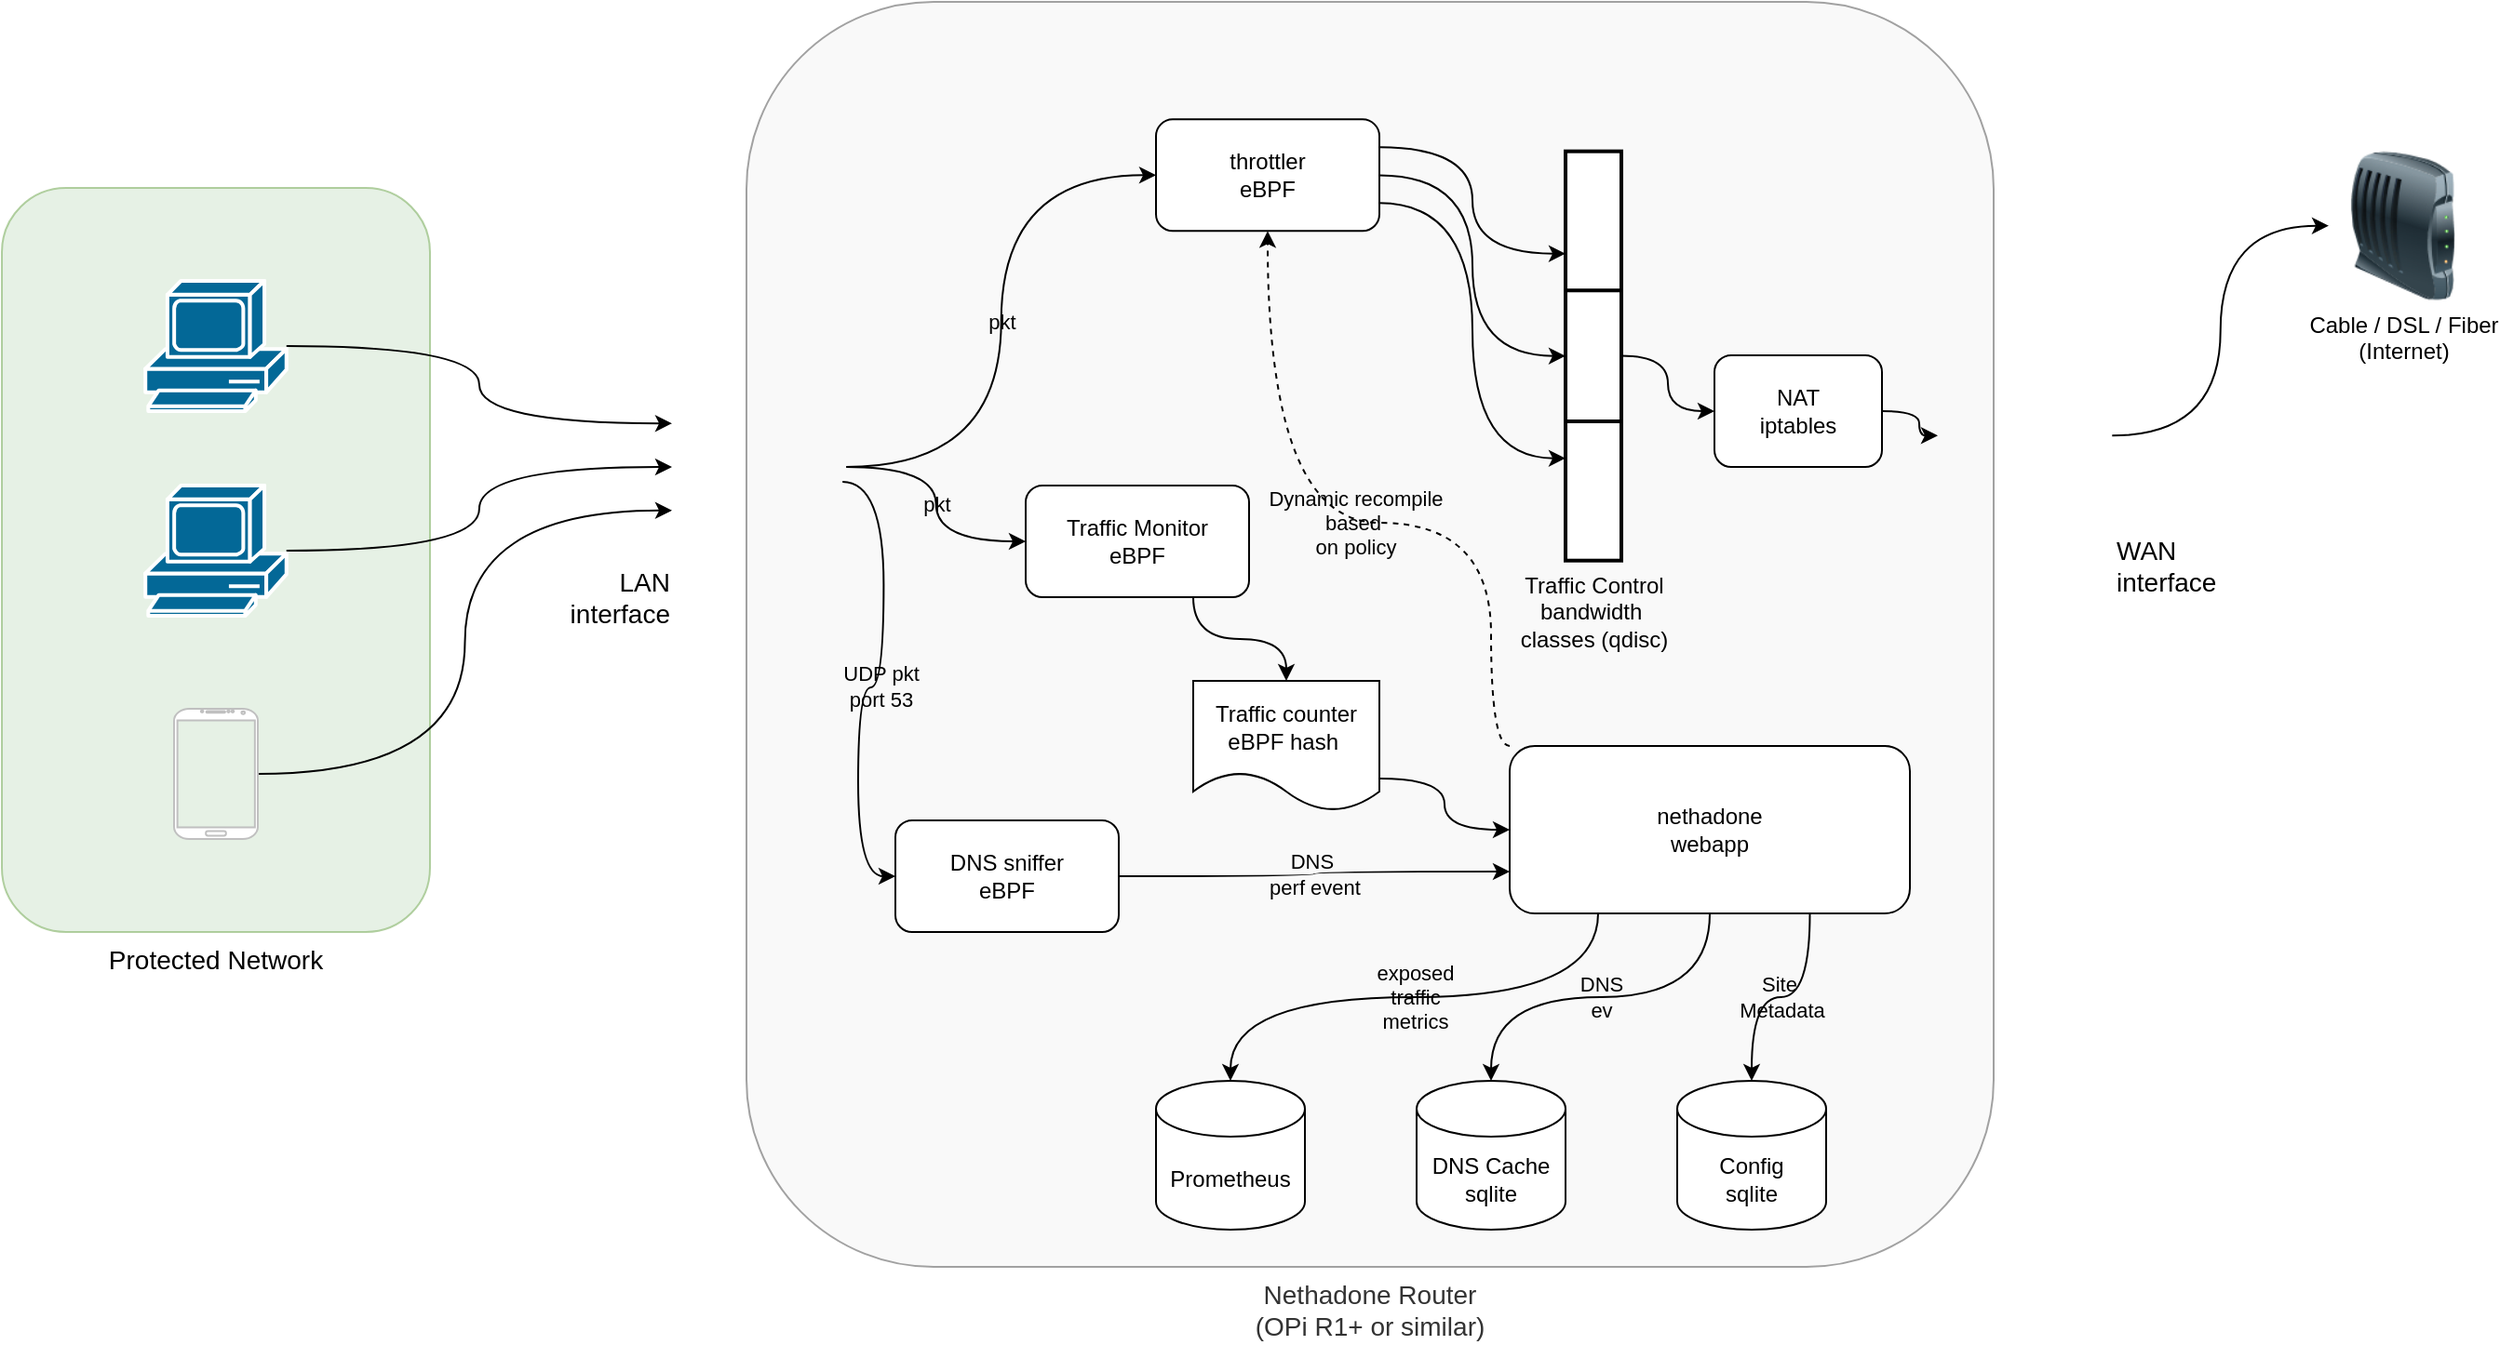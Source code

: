 <mxfile version="24.6.1" type="device">
  <diagram id="6a731a19-8d31-9384-78a2-239565b7b9f0" name="Page-1">
    <mxGraphModel dx="1562" dy="909" grid="1" gridSize="10" guides="1" tooltips="1" connect="1" arrows="1" fold="1" page="1" pageScale="1" pageWidth="827" pageHeight="1169" background="none" math="0" shadow="0">
      <root>
        <mxCell id="0" />
        <mxCell id="1" parent="0" />
        <mxCell id="45YJZnMZVB5ezPjOIeuI-2110" value="&lt;div style=&quot;font-size: 18px;&quot;&gt;&lt;div style=&quot;text-wrap: nowrap; font-size: 14px;&quot;&gt;&lt;div&gt;Nethadone Router&lt;/div&gt;&lt;div&gt;(OPi R1+ or similar)&lt;/div&gt;&lt;/div&gt;&lt;/div&gt;" style="rounded=1;whiteSpace=wrap;html=1;strokeColor=#666666;fillColor=#f5f5f5;fontSize=18;align=center;opacity=60;labelPosition=center;verticalLabelPosition=bottom;verticalAlign=top;fontColor=#333333;labelBackgroundColor=none;" vertex="1" parent="1">
          <mxGeometry x="480" y="150" width="670" height="680" as="geometry" />
        </mxCell>
        <mxCell id="FAB3joIO5wq1E08m3I34-2163" value="Cable / DSL / Fiber&lt;div&gt;(Internet)&lt;/div&gt;" style="image;html=1;image=img/lib/clip_art/networking/Modem_128x128.png;labelBackgroundColor=none;" parent="1" vertex="1">
          <mxGeometry x="1330" y="230.34" width="80" height="80" as="geometry" />
        </mxCell>
        <mxCell id="45YJZnMZVB5ezPjOIeuI-2133" value="pkt" style="edgeStyle=orthogonalEdgeStyle;rounded=0;orthogonalLoop=1;jettySize=auto;html=1;curved=1;entryX=0;entryY=0.5;entryDx=0;entryDy=0;labelBackgroundColor=none;" edge="1" parent="1" source="kAfsiHfk6KGrJ5GCvc58-2265" target="45YJZnMZVB5ezPjOIeuI-2119">
          <mxGeometry relative="1" as="geometry" />
        </mxCell>
        <mxCell id="45YJZnMZVB5ezPjOIeuI-2134" value="pkt" style="edgeStyle=orthogonalEdgeStyle;rounded=0;orthogonalLoop=1;jettySize=auto;html=1;curved=1;labelBackgroundColor=none;" edge="1" parent="1" source="kAfsiHfk6KGrJ5GCvc58-2265" target="45YJZnMZVB5ezPjOIeuI-2127">
          <mxGeometry relative="1" as="geometry" />
        </mxCell>
        <mxCell id="kAfsiHfk6KGrJ5GCvc58-2265" value="&lt;div style=&quot;font-size: 14px;&quot;&gt;LAN&lt;/div&gt;&lt;div style=&quot;font-size: 14px;&quot;&gt;interface&lt;/div&gt;" style="shape=image;html=1;verticalAlign=top;verticalLabelPosition=bottom;labelBackgroundColor=none;imageAspect=0;aspect=fixed;image=https://cdn2.iconfinder.com/data/icons/crystalproject/128x128/apps/hardware.png;labelPosition=left;align=right;" parent="1" vertex="1">
          <mxGeometry x="440" y="353.17" width="93.66" height="93.66" as="geometry" />
        </mxCell>
        <mxCell id="2092" value="&lt;div style=&quot;font-size: 18px;&quot;&gt;&lt;div style=&quot;text-wrap: nowrap; font-size: 14px;&quot;&gt;Protected Network&lt;/div&gt;&lt;/div&gt;" style="rounded=1;whiteSpace=wrap;html=1;strokeColor=#82b366;fillColor=#d5e8d4;fontSize=18;align=center;opacity=60;labelPosition=center;verticalLabelPosition=bottom;verticalAlign=top;" parent="1" vertex="1">
          <mxGeometry x="80" y="250" width="230" height="400" as="geometry" />
        </mxCell>
        <mxCell id="45YJZnMZVB5ezPjOIeuI-2116" style="edgeStyle=orthogonalEdgeStyle;rounded=0;orthogonalLoop=1;jettySize=auto;html=1;elbow=vertical;curved=1;entryX=0;entryY=0.25;entryDx=0;entryDy=0;endArrow=classic;endFill=1;" edge="1" parent="1" source="kAfsiHfk6KGrJ5GCvc58-2268" target="kAfsiHfk6KGrJ5GCvc58-2265">
          <mxGeometry relative="1" as="geometry" />
        </mxCell>
        <mxCell id="kAfsiHfk6KGrJ5GCvc58-2268" value="" style="shape=mxgraph.cisco.computers_and_peripherals.pc;sketch=0;html=1;pointerEvents=1;dashed=0;fillColor=#036897;strokeColor=#ffffff;strokeWidth=2;verticalLabelPosition=bottom;verticalAlign=top;align=center;outlineConnect=0;" parent="1" vertex="1">
          <mxGeometry x="157.113" y="300" width="75.771" height="70" as="geometry" />
        </mxCell>
        <mxCell id="45YJZnMZVB5ezPjOIeuI-2115" style="edgeStyle=orthogonalEdgeStyle;rounded=0;orthogonalLoop=1;jettySize=auto;html=1;entryX=0;entryY=0.5;entryDx=0;entryDy=0;elbow=vertical;curved=1;endArrow=classic;endFill=1;" edge="1" parent="1" source="kAfsiHfk6KGrJ5GCvc58-2269" target="kAfsiHfk6KGrJ5GCvc58-2265">
          <mxGeometry relative="1" as="geometry" />
        </mxCell>
        <mxCell id="kAfsiHfk6KGrJ5GCvc58-2269" value="" style="shape=mxgraph.cisco.computers_and_peripherals.pc;sketch=0;html=1;pointerEvents=1;dashed=0;fillColor=#036897;strokeColor=#ffffff;strokeWidth=2;verticalLabelPosition=bottom;verticalAlign=top;align=center;outlineConnect=0;" parent="1" vertex="1">
          <mxGeometry x="157.116" y="410" width="75.771" height="70" as="geometry" />
        </mxCell>
        <mxCell id="45YJZnMZVB5ezPjOIeuI-2114" style="edgeStyle=orthogonalEdgeStyle;rounded=0;orthogonalLoop=1;jettySize=auto;html=1;elbow=vertical;curved=1;entryX=0;entryY=0.75;entryDx=0;entryDy=0;endArrow=classic;endFill=1;" edge="1" parent="1" source="FAB3joIO5wq1E08m3I34-2170" target="kAfsiHfk6KGrJ5GCvc58-2265">
          <mxGeometry relative="1" as="geometry" />
        </mxCell>
        <mxCell id="FAB3joIO5wq1E08m3I34-2170" value="" style="verticalLabelPosition=bottom;verticalAlign=top;html=1;shadow=0;dashed=0;strokeWidth=1;shape=mxgraph.android.phone2;strokeColor=#c0c0c0;" parent="1" vertex="1">
          <mxGeometry x="172.5" y="530" width="45" height="70" as="geometry" />
        </mxCell>
        <mxCell id="45YJZnMZVB5ezPjOIeuI-2113" style="edgeStyle=orthogonalEdgeStyle;rounded=0;orthogonalLoop=1;jettySize=auto;html=1;entryX=0;entryY=0.5;entryDx=0;entryDy=0;endArrow=classic;endFill=1;curved=1;" edge="1" parent="1" source="45YJZnMZVB5ezPjOIeuI-2111" target="FAB3joIO5wq1E08m3I34-2163">
          <mxGeometry relative="1" as="geometry" />
        </mxCell>
        <mxCell id="45YJZnMZVB5ezPjOIeuI-2111" value="&lt;div style=&quot;font-size: 14px;&quot;&gt;WAN&lt;/div&gt;&lt;div style=&quot;font-size: 14px;&quot;&gt;interface&lt;/div&gt;" style="shape=image;html=1;verticalAlign=top;verticalLabelPosition=bottom;labelBackgroundColor=none;imageAspect=0;aspect=fixed;image=https://cdn2.iconfinder.com/data/icons/crystalproject/128x128/apps/hardware.png;labelPosition=right;align=left;" vertex="1" parent="1">
          <mxGeometry x="1119.995" y="336.34" width="93.66" height="93.66" as="geometry" />
        </mxCell>
        <mxCell id="45YJZnMZVB5ezPjOIeuI-2118" value="Prometheus" style="shape=cylinder3;whiteSpace=wrap;html=1;boundedLbl=1;backgroundOutline=1;size=15;" vertex="1" parent="1">
          <mxGeometry x="700" y="730" width="80" height="80" as="geometry" />
        </mxCell>
        <mxCell id="45YJZnMZVB5ezPjOIeuI-2122" style="edgeStyle=orthogonalEdgeStyle;rounded=0;orthogonalLoop=1;jettySize=auto;html=1;entryX=0;entryY=0.5;entryDx=0;entryDy=0;curved=1;" edge="1" parent="1" source="45YJZnMZVB5ezPjOIeuI-2119" target="45YJZnMZVB5ezPjOIeuI-2120">
          <mxGeometry relative="1" as="geometry" />
        </mxCell>
        <mxCell id="45YJZnMZVB5ezPjOIeuI-2119" value="throttler&lt;div&gt;eBPF&lt;/div&gt;" style="rounded=1;whiteSpace=wrap;html=1;" vertex="1" parent="1">
          <mxGeometry x="700" y="213.17" width="120" height="60" as="geometry" />
        </mxCell>
        <mxCell id="45YJZnMZVB5ezPjOIeuI-2125" style="edgeStyle=orthogonalEdgeStyle;rounded=0;orthogonalLoop=1;jettySize=auto;html=1;curved=1;" edge="1" parent="1" source="45YJZnMZVB5ezPjOIeuI-2131" target="45YJZnMZVB5ezPjOIeuI-2111">
          <mxGeometry relative="1" as="geometry" />
        </mxCell>
        <mxCell id="45YJZnMZVB5ezPjOIeuI-2120" value="Traffic Control &lt;br&gt;bandwidth&amp;nbsp;&lt;div&gt;classes (qdisc)&lt;/div&gt;" style="strokeWidth=2;html=1;shape=mxgraph.lean_mapping.buffer_or_safety_stock;labelPosition=center;verticalLabelPosition=bottom;align=center;verticalAlign=top;" vertex="1" parent="1">
          <mxGeometry x="920" y="230.34" width="30" height="220" as="geometry" />
        </mxCell>
        <mxCell id="45YJZnMZVB5ezPjOIeuI-2123" style="edgeStyle=orthogonalEdgeStyle;rounded=0;orthogonalLoop=1;jettySize=auto;html=1;entryX=0;entryY=0.25;entryDx=0;entryDy=0;exitX=1;exitY=0.25;exitDx=0;exitDy=0;curved=1;" edge="1" parent="1" source="45YJZnMZVB5ezPjOIeuI-2119" target="45YJZnMZVB5ezPjOIeuI-2120">
          <mxGeometry relative="1" as="geometry">
            <mxPoint x="750" y="410" as="sourcePoint" />
            <mxPoint x="890" y="465" as="targetPoint" />
          </mxGeometry>
        </mxCell>
        <mxCell id="45YJZnMZVB5ezPjOIeuI-2124" style="edgeStyle=orthogonalEdgeStyle;rounded=0;orthogonalLoop=1;jettySize=auto;html=1;entryX=0;entryY=0.75;entryDx=0;entryDy=0;exitX=1;exitY=0.75;exitDx=0;exitDy=0;curved=1;" edge="1" parent="1" source="45YJZnMZVB5ezPjOIeuI-2119" target="45YJZnMZVB5ezPjOIeuI-2120">
          <mxGeometry relative="1" as="geometry">
            <mxPoint x="760" y="420" as="sourcePoint" />
            <mxPoint x="900" y="475" as="targetPoint" />
          </mxGeometry>
        </mxCell>
        <mxCell id="45YJZnMZVB5ezPjOIeuI-2151" value="&lt;span style=&quot;&quot;&gt;DNS&amp;nbsp;&lt;/span&gt;&lt;div style=&quot;&quot;&gt;perf event&lt;/div&gt;" style="edgeStyle=orthogonalEdgeStyle;rounded=0;orthogonalLoop=1;jettySize=auto;html=1;exitX=1;exitY=0.5;exitDx=0;exitDy=0;entryX=0;entryY=0.75;entryDx=0;entryDy=0;labelBackgroundColor=none;curved=1;" edge="1" parent="1" source="45YJZnMZVB5ezPjOIeuI-2126" target="45YJZnMZVB5ezPjOIeuI-2139">
          <mxGeometry relative="1" as="geometry" />
        </mxCell>
        <mxCell id="45YJZnMZVB5ezPjOIeuI-2126" value="DNS sniffer&lt;div&gt;eBPF&lt;/div&gt;" style="rounded=1;whiteSpace=wrap;html=1;" vertex="1" parent="1">
          <mxGeometry x="560" y="590" width="120" height="60" as="geometry" />
        </mxCell>
        <mxCell id="45YJZnMZVB5ezPjOIeuI-2146" style="edgeStyle=orthogonalEdgeStyle;rounded=0;orthogonalLoop=1;jettySize=auto;html=1;exitX=0.75;exitY=1;exitDx=0;exitDy=0;entryX=0.5;entryY=0;entryDx=0;entryDy=0;curved=1;" edge="1" parent="1" source="45YJZnMZVB5ezPjOIeuI-2127" target="45YJZnMZVB5ezPjOIeuI-2145">
          <mxGeometry relative="1" as="geometry" />
        </mxCell>
        <mxCell id="45YJZnMZVB5ezPjOIeuI-2127" value="Traffic Monitor&lt;div&gt;eBPF&lt;/div&gt;" style="rounded=1;whiteSpace=wrap;html=1;" vertex="1" parent="1">
          <mxGeometry x="630" y="410" width="120" height="60" as="geometry" />
        </mxCell>
        <mxCell id="45YJZnMZVB5ezPjOIeuI-2129" value="DNS Cache&lt;div&gt;sqlite&lt;/div&gt;" style="shape=cylinder3;whiteSpace=wrap;html=1;boundedLbl=1;backgroundOutline=1;size=15;" vertex="1" parent="1">
          <mxGeometry x="840" y="730" width="80" height="80" as="geometry" />
        </mxCell>
        <mxCell id="45YJZnMZVB5ezPjOIeuI-2130" value="Config&lt;div&gt;sqlite&lt;/div&gt;" style="shape=cylinder3;whiteSpace=wrap;html=1;boundedLbl=1;backgroundOutline=1;size=15;" vertex="1" parent="1">
          <mxGeometry x="980" y="730" width="80" height="80" as="geometry" />
        </mxCell>
        <mxCell id="45YJZnMZVB5ezPjOIeuI-2132" value="" style="edgeStyle=orthogonalEdgeStyle;rounded=0;orthogonalLoop=1;jettySize=auto;html=1;curved=1;" edge="1" parent="1" source="45YJZnMZVB5ezPjOIeuI-2120" target="45YJZnMZVB5ezPjOIeuI-2131">
          <mxGeometry relative="1" as="geometry">
            <mxPoint x="940" y="383" as="sourcePoint" />
            <mxPoint x="1100" y="383" as="targetPoint" />
          </mxGeometry>
        </mxCell>
        <mxCell id="45YJZnMZVB5ezPjOIeuI-2131" value="NAT&lt;div&gt;iptables&lt;/div&gt;" style="rounded=1;whiteSpace=wrap;html=1;" vertex="1" parent="1">
          <mxGeometry x="1000" y="340" width="90" height="60" as="geometry" />
        </mxCell>
        <mxCell id="45YJZnMZVB5ezPjOIeuI-2135" value="&lt;div&gt;UDP pkt&lt;/div&gt;&lt;div&gt;port 53&lt;/div&gt;" style="edgeStyle=orthogonalEdgeStyle;rounded=0;orthogonalLoop=1;jettySize=auto;html=1;curved=1;entryX=0;entryY=0.5;entryDx=0;entryDy=0;labelBackgroundColor=none;exitX=0.978;exitY=0.585;exitDx=0;exitDy=0;exitPerimeter=0;" edge="1" parent="1" source="kAfsiHfk6KGrJ5GCvc58-2265" target="45YJZnMZVB5ezPjOIeuI-2126">
          <mxGeometry relative="1" as="geometry">
            <mxPoint x="544" y="410" as="sourcePoint" />
            <mxPoint x="730" y="293" as="targetPoint" />
          </mxGeometry>
        </mxCell>
        <mxCell id="45YJZnMZVB5ezPjOIeuI-2142" value="DNS&lt;div&gt;ev&lt;/div&gt;" style="edgeStyle=orthogonalEdgeStyle;rounded=0;orthogonalLoop=1;jettySize=auto;html=1;curved=1;labelBackgroundColor=none;" edge="1" parent="1" source="45YJZnMZVB5ezPjOIeuI-2139" target="45YJZnMZVB5ezPjOIeuI-2129">
          <mxGeometry relative="1" as="geometry" />
        </mxCell>
        <mxCell id="45YJZnMZVB5ezPjOIeuI-2143" value="exposed &lt;br&gt;traffic&lt;div&gt;metrics&lt;/div&gt;" style="edgeStyle=orthogonalEdgeStyle;rounded=0;orthogonalLoop=1;jettySize=auto;html=1;exitX=0.221;exitY=0.997;exitDx=0;exitDy=0;exitPerimeter=0;curved=1;labelBackgroundColor=none;" edge="1" parent="1" source="45YJZnMZVB5ezPjOIeuI-2139" target="45YJZnMZVB5ezPjOIeuI-2118">
          <mxGeometry relative="1" as="geometry" />
        </mxCell>
        <mxCell id="45YJZnMZVB5ezPjOIeuI-2150" value="Dynamic recompile&lt;div&gt;based&amp;nbsp;&lt;/div&gt;&lt;div&gt;on&amp;nbsp;&lt;span style=&quot;background-color: initial;&quot;&gt;policy&lt;/span&gt;&lt;/div&gt;" style="edgeStyle=orthogonalEdgeStyle;rounded=0;orthogonalLoop=1;jettySize=auto;html=1;exitX=0;exitY=0;exitDx=0;exitDy=0;curved=1;dashed=1;labelBackgroundColor=none;" edge="1" parent="1" source="45YJZnMZVB5ezPjOIeuI-2139" target="45YJZnMZVB5ezPjOIeuI-2119">
          <mxGeometry relative="1" as="geometry">
            <Array as="points">
              <mxPoint x="880" y="550" />
              <mxPoint x="880" y="430" />
              <mxPoint x="760" y="430" />
            </Array>
          </mxGeometry>
        </mxCell>
        <mxCell id="45YJZnMZVB5ezPjOIeuI-2139" value="nethadone&lt;div&gt;webapp&lt;/div&gt;" style="rounded=1;whiteSpace=wrap;html=1;labelPosition=center;verticalLabelPosition=middle;align=center;verticalAlign=middle;" vertex="1" parent="1">
          <mxGeometry x="890" y="550" width="215" height="90" as="geometry" />
        </mxCell>
        <mxCell id="45YJZnMZVB5ezPjOIeuI-2144" value="Site&amp;nbsp;&lt;div&gt;Metadata&lt;/div&gt;" style="edgeStyle=orthogonalEdgeStyle;rounded=0;orthogonalLoop=1;jettySize=auto;html=1;exitX=0.75;exitY=1;exitDx=0;exitDy=0;entryX=0.5;entryY=0;entryDx=0;entryDy=0;entryPerimeter=0;curved=1;labelBackgroundColor=none;" edge="1" parent="1" source="45YJZnMZVB5ezPjOIeuI-2139" target="45YJZnMZVB5ezPjOIeuI-2130">
          <mxGeometry relative="1" as="geometry" />
        </mxCell>
        <mxCell id="45YJZnMZVB5ezPjOIeuI-2147" style="edgeStyle=orthogonalEdgeStyle;rounded=0;orthogonalLoop=1;jettySize=auto;html=1;exitX=1;exitY=0.75;exitDx=0;exitDy=0;entryX=0;entryY=0.5;entryDx=0;entryDy=0;curved=1;" edge="1" parent="1" source="45YJZnMZVB5ezPjOIeuI-2145" target="45YJZnMZVB5ezPjOIeuI-2139">
          <mxGeometry relative="1" as="geometry" />
        </mxCell>
        <mxCell id="45YJZnMZVB5ezPjOIeuI-2145" value="Traffic counter&lt;div&gt;eBPF hash&amp;nbsp;&lt;/div&gt;" style="shape=document;whiteSpace=wrap;html=1;boundedLbl=1;dashed=0;flipH=1;" vertex="1" parent="1">
          <mxGeometry x="720" y="515" width="100" height="70" as="geometry" />
        </mxCell>
      </root>
    </mxGraphModel>
  </diagram>
</mxfile>

